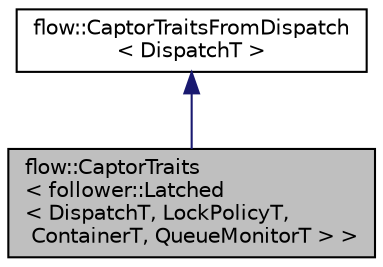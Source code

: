 digraph "flow::CaptorTraits&lt; follower::Latched&lt; DispatchT, LockPolicyT, ContainerT, QueueMonitorT &gt; &gt;"
{
 // LATEX_PDF_SIZE
  edge [fontname="Helvetica",fontsize="10",labelfontname="Helvetica",labelfontsize="10"];
  node [fontname="Helvetica",fontsize="10",shape=record];
  Node1 [label="flow::CaptorTraits\l\< follower::Latched\l\< DispatchT, LockPolicyT,\l ContainerT, QueueMonitorT \> \>",height=0.2,width=0.4,color="black", fillcolor="grey75", style="filled", fontcolor="black",tooltip="Traits struct for captor types."];
  Node2 -> Node1 [dir="back",color="midnightblue",fontsize="10",style="solid"];
  Node2 [label="flow::CaptorTraitsFromDispatch\l\< DispatchT \>",height=0.2,width=0.4,color="black", fillcolor="white", style="filled",URL="$structflow_1_1_captor_traits_from_dispatch.html",tooltip="Basic captor traits struct with common type information from data dispatch object."];
}
